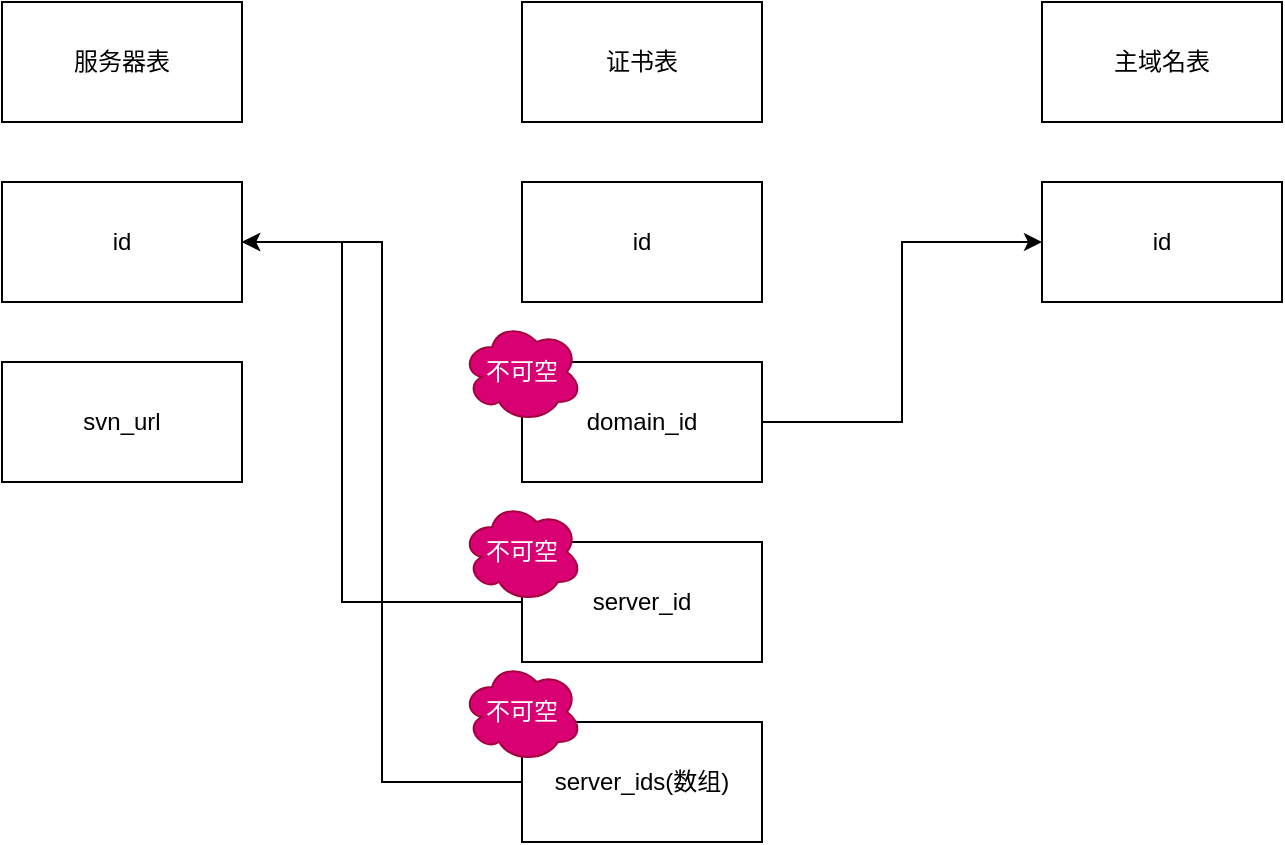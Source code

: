 <mxfile version="22.0.3" type="device">
  <diagram name="第 1 页" id="czB_JZjlKgWNLLl2dhiW">
    <mxGraphModel dx="1098" dy="820" grid="1" gridSize="10" guides="1" tooltips="1" connect="1" arrows="1" fold="1" page="1" pageScale="1" pageWidth="1169" pageHeight="827" math="0" shadow="0">
      <root>
        <mxCell id="0" />
        <mxCell id="1" parent="0" />
        <mxCell id="xc8m6lr4u1oW1Koqc8dp-1" value="服务器表" style="rounded=0;whiteSpace=wrap;html=1;" parent="1" vertex="1">
          <mxGeometry x="200" y="90" width="120" height="60" as="geometry" />
        </mxCell>
        <mxCell id="xc8m6lr4u1oW1Koqc8dp-2" value="证书表" style="rounded=0;whiteSpace=wrap;html=1;" parent="1" vertex="1">
          <mxGeometry x="460" y="90" width="120" height="60" as="geometry" />
        </mxCell>
        <mxCell id="xc8m6lr4u1oW1Koqc8dp-3" value="主域名表" style="rounded=0;whiteSpace=wrap;html=1;" parent="1" vertex="1">
          <mxGeometry x="720" y="90" width="120" height="60" as="geometry" />
        </mxCell>
        <mxCell id="xc8m6lr4u1oW1Koqc8dp-4" value="id" style="rounded=0;whiteSpace=wrap;html=1;" parent="1" vertex="1">
          <mxGeometry x="200" y="180" width="120" height="60" as="geometry" />
        </mxCell>
        <mxCell id="xc8m6lr4u1oW1Koqc8dp-5" value="id" style="rounded=0;whiteSpace=wrap;html=1;" parent="1" vertex="1">
          <mxGeometry x="720" y="180" width="120" height="60" as="geometry" />
        </mxCell>
        <mxCell id="xc8m6lr4u1oW1Koqc8dp-6" value="id" style="rounded=0;whiteSpace=wrap;html=1;" parent="1" vertex="1">
          <mxGeometry x="460" y="180" width="120" height="60" as="geometry" />
        </mxCell>
        <mxCell id="1JhajCsQ8qnQo9TZlX6R-2" style="edgeStyle=orthogonalEdgeStyle;rounded=0;orthogonalLoop=1;jettySize=auto;html=1;entryX=1;entryY=0.5;entryDx=0;entryDy=0;" edge="1" parent="1" source="xc8m6lr4u1oW1Koqc8dp-7" target="xc8m6lr4u1oW1Koqc8dp-4">
          <mxGeometry relative="1" as="geometry" />
        </mxCell>
        <mxCell id="xc8m6lr4u1oW1Koqc8dp-7" value="server_ids(数组)" style="rounded=0;whiteSpace=wrap;html=1;" parent="1" vertex="1">
          <mxGeometry x="460" y="450" width="120" height="60" as="geometry" />
        </mxCell>
        <mxCell id="xc8m6lr4u1oW1Koqc8dp-10" style="edgeStyle=orthogonalEdgeStyle;rounded=0;orthogonalLoop=1;jettySize=auto;html=1;exitX=1;exitY=0.5;exitDx=0;exitDy=0;entryX=0;entryY=0.5;entryDx=0;entryDy=0;" parent="1" source="xc8m6lr4u1oW1Koqc8dp-8" target="xc8m6lr4u1oW1Koqc8dp-5" edge="1">
          <mxGeometry relative="1" as="geometry" />
        </mxCell>
        <mxCell id="xc8m6lr4u1oW1Koqc8dp-8" value="domain_id" style="rounded=0;whiteSpace=wrap;html=1;" parent="1" vertex="1">
          <mxGeometry x="460" y="270" width="120" height="60" as="geometry" />
        </mxCell>
        <mxCell id="xc8m6lr4u1oW1Koqc8dp-12" style="edgeStyle=orthogonalEdgeStyle;rounded=0;orthogonalLoop=1;jettySize=auto;html=1;entryX=1;entryY=0.5;entryDx=0;entryDy=0;" parent="1" source="xc8m6lr4u1oW1Koqc8dp-11" target="xc8m6lr4u1oW1Koqc8dp-4" edge="1">
          <mxGeometry relative="1" as="geometry">
            <Array as="points">
              <mxPoint x="370" y="390" />
              <mxPoint x="370" y="210" />
            </Array>
          </mxGeometry>
        </mxCell>
        <mxCell id="xc8m6lr4u1oW1Koqc8dp-11" value="server_id" style="rounded=0;whiteSpace=wrap;html=1;" parent="1" vertex="1">
          <mxGeometry x="460" y="360" width="120" height="60" as="geometry" />
        </mxCell>
        <mxCell id="xc8m6lr4u1oW1Koqc8dp-14" value="不可空" style="ellipse;shape=cloud;whiteSpace=wrap;html=1;fillColor=#d80073;fontColor=#ffffff;strokeColor=#A50040;" parent="1" vertex="1">
          <mxGeometry x="430" y="340" width="60" height="50" as="geometry" />
        </mxCell>
        <mxCell id="xc8m6lr4u1oW1Koqc8dp-15" value="不可空" style="ellipse;shape=cloud;whiteSpace=wrap;html=1;fillColor=#d80073;fontColor=#ffffff;strokeColor=#A50040;" parent="1" vertex="1">
          <mxGeometry x="430" y="250" width="60" height="50" as="geometry" />
        </mxCell>
        <mxCell id="1JhajCsQ8qnQo9TZlX6R-1" value="不可空" style="ellipse;shape=cloud;whiteSpace=wrap;html=1;fillColor=#d80073;fontColor=#ffffff;strokeColor=#A50040;" vertex="1" parent="1">
          <mxGeometry x="430" y="420" width="60" height="50" as="geometry" />
        </mxCell>
        <mxCell id="1JhajCsQ8qnQo9TZlX6R-3" value="svn_url" style="rounded=0;whiteSpace=wrap;html=1;" vertex="1" parent="1">
          <mxGeometry x="200" y="270" width="120" height="60" as="geometry" />
        </mxCell>
      </root>
    </mxGraphModel>
  </diagram>
</mxfile>
